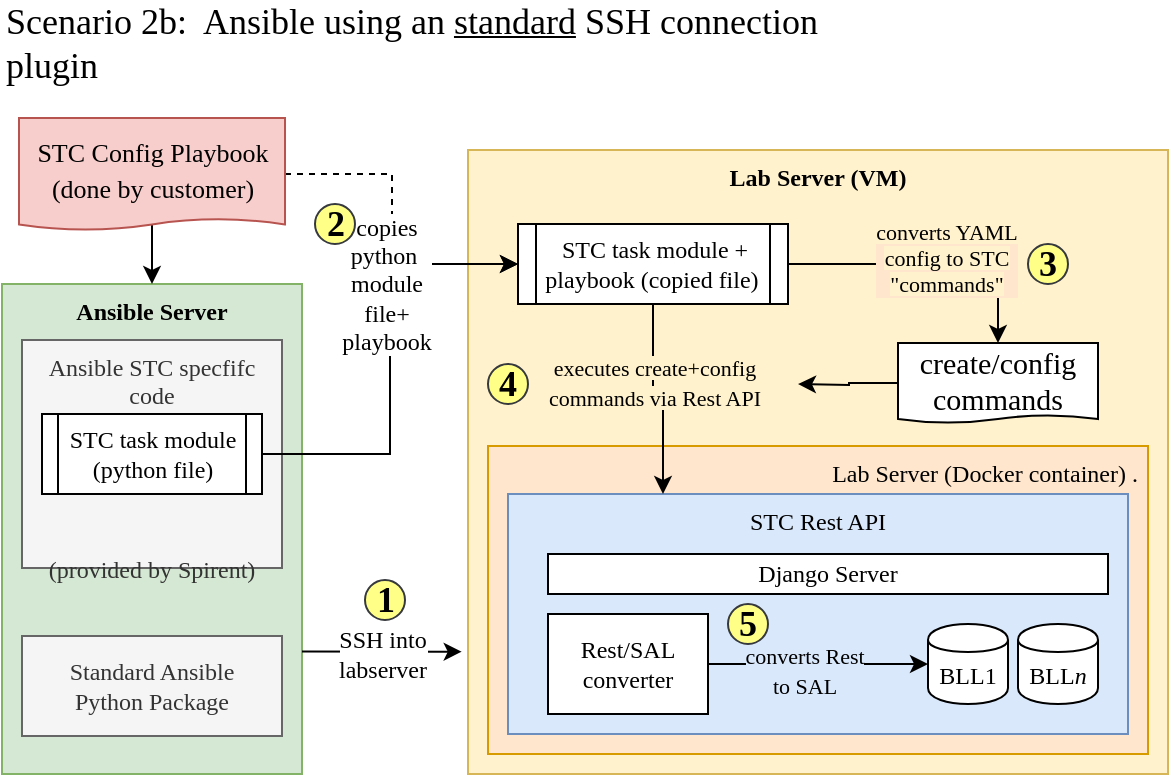 <mxfile version="12.3.2" type="device" pages="1"><diagram id="XzhYiWOEldqQagpNU7_T" name="STC-LC Connection"><mxGraphModel dx="786" dy="580" grid="0" gridSize="10" guides="1" tooltips="1" connect="1" arrows="1" fold="1" page="1" pageScale="1" pageWidth="850" pageHeight="1100" math="0" shadow="0"><root><mxCell id="0"/><mxCell id="1" parent="0"/><mxCell id="nt_5Sm_qj7w8vbCwojzN-1" value="Ansible Server" style="rounded=0;whiteSpace=wrap;html=1;horizontal=1;verticalAlign=top;fillColor=#d5e8d4;strokeColor=#82b366;fontStyle=1;fontFamily=Avenir Next Condensed;" vertex="1" parent="1"><mxGeometry x="157" y="305" width="150" height="245" as="geometry"/></mxCell><mxCell id="nt_5Sm_qj7w8vbCwojzN-17" value="Ansible STC specfifc code&lt;br&gt;&lt;br&gt;&lt;br&gt;&lt;br&gt;&lt;br&gt;&lt;br&gt;(provided by Spirent)" style="whiteSpace=wrap;html=1;fillColor=#f5f5f5;strokeColor=#666666;fontColor=#333333;fontFamily=Avenir Next Condensed;verticalAlign=top;" vertex="1" parent="1"><mxGeometry x="167" y="333" width="130" height="114" as="geometry"/></mxCell><mxCell id="nt_5Sm_qj7w8vbCwojzN-4" value="&lt;b&gt;Lab Server (VM)&lt;/b&gt;" style="rounded=0;whiteSpace=wrap;html=1;verticalAlign=top;fillColor=#fff2cc;strokeColor=#d6b656;fontFamily=Avenir Next Condensed;" vertex="1" parent="1"><mxGeometry x="390" y="238" width="350" height="312" as="geometry"/></mxCell><mxCell id="nt_5Sm_qj7w8vbCwojzN-2" value="Lab Server (Docker container) .&amp;nbsp;" style="rounded=0;whiteSpace=wrap;html=1;verticalAlign=top;fillColor=#ffe6cc;strokeColor=#d79b00;fontFamily=Avenir Next Condensed;align=right;" vertex="1" parent="1"><mxGeometry x="400" y="386" width="330" height="154" as="geometry"/></mxCell><mxCell id="nt_5Sm_qj7w8vbCwojzN-3" value="STC Rest API" style="rounded=0;whiteSpace=wrap;html=1;horizontal=1;verticalAlign=top;fillColor=#dae8fc;strokeColor=#6c8ebf;fontFamily=Avenir Next Condensed;" vertex="1" parent="1"><mxGeometry x="410" y="410" width="310" height="120" as="geometry"/></mxCell><mxCell id="nt_5Sm_qj7w8vbCwojzN-5" value="BLL1" style="shape=cylinder;whiteSpace=wrap;html=1;boundedLbl=1;backgroundOutline=1;fontFamily=Avenir Next Condensed;" vertex="1" parent="1"><mxGeometry x="620" y="475" width="40" height="40" as="geometry"/></mxCell><mxCell id="nt_5Sm_qj7w8vbCwojzN-7" value="BLL&lt;i&gt;n&lt;/i&gt;" style="shape=cylinder;whiteSpace=wrap;html=1;boundedLbl=1;backgroundOutline=1;fontFamily=Avenir Next Condensed;" vertex="1" parent="1"><mxGeometry x="665" y="475" width="40" height="40" as="geometry"/></mxCell><mxCell id="nt_5Sm_qj7w8vbCwojzN-8" value="Django Server" style="rounded=0;whiteSpace=wrap;html=1;fontFamily=Avenir Next Condensed;" vertex="1" parent="1"><mxGeometry x="430" y="440" width="280" height="20" as="geometry"/></mxCell><mxCell id="nt_5Sm_qj7w8vbCwojzN-30" style="edgeStyle=orthogonalEdgeStyle;rounded=0;orthogonalLoop=1;jettySize=auto;html=1;exitX=1;exitY=0.5;exitDx=0;exitDy=0;entryX=0;entryY=0.5;entryDx=0;entryDy=0;labelBackgroundColor=none;fontFamily=Avenir Next;fontSize=12;" edge="1" parent="1" source="nt_5Sm_qj7w8vbCwojzN-10" target="nt_5Sm_qj7w8vbCwojzN-5"><mxGeometry relative="1" as="geometry"/></mxCell><mxCell id="nt_5Sm_qj7w8vbCwojzN-31" value="&lt;font style=&quot;font-size: 11px;&quot;&gt;converts Rest &lt;br&gt;to SAL&lt;/font&gt;" style="text;html=1;align=center;verticalAlign=middle;resizable=0;points=[];;labelBackgroundColor=#DAE8FC;fontSize=12;fontFamily=Avenir Next;" vertex="1" connectable="0" parent="nt_5Sm_qj7w8vbCwojzN-30"><mxGeometry x="-0.133" y="-3" relative="1" as="geometry"><mxPoint as="offset"/></mxGeometry></mxCell><mxCell id="nt_5Sm_qj7w8vbCwojzN-10" value="Rest/SAL converter" style="rounded=0;whiteSpace=wrap;html=1;fontFamily=Avenir Next Condensed;" vertex="1" parent="1"><mxGeometry x="430" y="470" width="80" height="50" as="geometry"/></mxCell><mxCell id="nt_5Sm_qj7w8vbCwojzN-18" style="edgeStyle=orthogonalEdgeStyle;rounded=0;orthogonalLoop=1;jettySize=auto;html=1;exitX=0.53;exitY=0.929;exitDx=0;exitDy=0;entryX=0.5;entryY=0;entryDx=0;entryDy=0;fontFamily=Avenir Next Condensed;exitPerimeter=0;" edge="1" parent="1" source="nt_5Sm_qj7w8vbCwojzN-11" target="nt_5Sm_qj7w8vbCwojzN-1"><mxGeometry relative="1" as="geometry"/></mxCell><mxCell id="nt_5Sm_qj7w8vbCwojzN-59" style="edgeStyle=orthogonalEdgeStyle;rounded=0;orthogonalLoop=1;jettySize=auto;html=1;exitX=1;exitY=0.5;exitDx=0;exitDy=0;entryX=0;entryY=0.5;entryDx=0;entryDy=0;labelBackgroundColor=none;fontFamily=Avenir Next Condensed;fontSize=18;dashed=1;" edge="1" parent="1" source="nt_5Sm_qj7w8vbCwojzN-11" target="nt_5Sm_qj7w8vbCwojzN-16"><mxGeometry relative="1" as="geometry"><Array as="points"><mxPoint x="352" y="250"/><mxPoint x="352" y="295"/></Array></mxGeometry></mxCell><mxCell id="nt_5Sm_qj7w8vbCwojzN-11" value="&lt;font style=&quot;font-size: 13px&quot;&gt;STC Config Playbook&lt;br&gt;(done by customer)&lt;/font&gt;" style="shape=document;whiteSpace=wrap;html=1;boundedLbl=1;horizontal=1;size=0.1;fontFamily=Avenir Next Condensed;fontSize=15;fillColor=#f8cecc;strokeColor=#b85450;" vertex="1" parent="1"><mxGeometry x="165.5" y="222" width="133" height="56" as="geometry"/></mxCell><mxCell id="nt_5Sm_qj7w8vbCwojzN-12" value="Standard Ansible &lt;br&gt;Python Package" style="whiteSpace=wrap;html=1;fillColor=#f5f5f5;strokeColor=#666666;fontColor=#333333;fontFamily=Avenir Next Condensed;" vertex="1" parent="1"><mxGeometry x="167" y="481" width="130" height="50" as="geometry"/></mxCell><mxCell id="nt_5Sm_qj7w8vbCwojzN-21" style="edgeStyle=orthogonalEdgeStyle;rounded=0;orthogonalLoop=1;jettySize=auto;html=1;exitX=1;exitY=0.5;exitDx=0;exitDy=0;entryX=0;entryY=0.5;entryDx=0;entryDy=0;fontFamily=Avenir Next Condensed;fontSize=12;" edge="1" parent="1" source="nt_5Sm_qj7w8vbCwojzN-13" target="nt_5Sm_qj7w8vbCwojzN-16"><mxGeometry relative="1" as="geometry"/></mxCell><mxCell id="nt_5Sm_qj7w8vbCwojzN-22" value="copies &lt;br&gt;python&amp;nbsp;&lt;br&gt;module &lt;br&gt;file+&lt;br&gt;playbook" style="text;html=1;align=center;verticalAlign=middle;resizable=0;points=[];;labelBackgroundColor=#ffffff;fontSize=12;fontFamily=Avenir Next Condensed;" vertex="1" connectable="0" parent="nt_5Sm_qj7w8vbCwojzN-21"><mxGeometry x="-0.1" y="-1" relative="1" as="geometry"><mxPoint x="-3.5" y="-49" as="offset"/></mxGeometry></mxCell><mxCell id="nt_5Sm_qj7w8vbCwojzN-13" value="STC task module (python file)" style="shape=process;whiteSpace=wrap;html=1;backgroundOutline=1;size=0.069;fontFamily=Avenir Next Condensed;" vertex="1" parent="1"><mxGeometry x="177" y="370" width="110" height="40" as="geometry"/></mxCell><mxCell id="nt_5Sm_qj7w8vbCwojzN-19" style="edgeStyle=orthogonalEdgeStyle;rounded=0;orthogonalLoop=1;jettySize=auto;html=1;exitX=1;exitY=0.75;exitDx=0;exitDy=0;entryX=-0.009;entryY=0.804;entryDx=0;entryDy=0;fontFamily=Avenir Next Condensed;fontSize=15;entryPerimeter=0;" edge="1" parent="1" source="nt_5Sm_qj7w8vbCwojzN-1" target="nt_5Sm_qj7w8vbCwojzN-4"><mxGeometry relative="1" as="geometry"><mxPoint x="280" y="395" as="sourcePoint"/></mxGeometry></mxCell><mxCell id="nt_5Sm_qj7w8vbCwojzN-20" value="SSH into&lt;br&gt;labserver" style="text;html=1;align=center;verticalAlign=middle;resizable=0;points=[];;labelBackgroundColor=#ffffff;fontSize=12;fontFamily=Avenir Next Condensed;" vertex="1" connectable="0" parent="nt_5Sm_qj7w8vbCwojzN-19"><mxGeometry y="-1" relative="1" as="geometry"><mxPoint as="offset"/></mxGeometry></mxCell><mxCell id="nt_5Sm_qj7w8vbCwojzN-26" value="&lt;span style=&quot;font-size: 11px ; background-color: rgb(255 , 242 , 204)&quot;&gt;executes create+config &lt;br&gt;commands via Rest API&lt;/span&gt;" style="edgeStyle=orthogonalEdgeStyle;rounded=0;orthogonalLoop=1;jettySize=auto;html=1;exitX=0.5;exitY=1;exitDx=0;exitDy=0;entryX=0.25;entryY=0;entryDx=0;entryDy=0;fontFamily=Avenir Next;fontSize=12;labelBackgroundColor=none;" edge="1" parent="1" source="nt_5Sm_qj7w8vbCwojzN-16" target="nt_5Sm_qj7w8vbCwojzN-3"><mxGeometry x="-0.219" relative="1" as="geometry"><mxPoint as="offset"/></mxGeometry></mxCell><mxCell id="nt_5Sm_qj7w8vbCwojzN-37" style="edgeStyle=orthogonalEdgeStyle;rounded=0;orthogonalLoop=1;jettySize=auto;html=1;exitX=1;exitY=0.5;exitDx=0;exitDy=0;entryX=0.5;entryY=0;entryDx=0;entryDy=0;labelBackgroundColor=none;fontFamily=Avenir Next;fontSize=12;" edge="1" parent="1" source="nt_5Sm_qj7w8vbCwojzN-16" target="nt_5Sm_qj7w8vbCwojzN-36"><mxGeometry relative="1" as="geometry"/></mxCell><mxCell id="nt_5Sm_qj7w8vbCwojzN-43" value="&lt;span style=&quot;background-color: rgb(255 , 242 , 204)&quot;&gt;converts YAML &lt;br&gt;config to STC &lt;br&gt;&quot;commands&quot;&lt;/span&gt;" style="text;html=1;align=center;verticalAlign=middle;resizable=0;points=[];;labelBackgroundColor=#FFE6CC;fontSize=11;fontFamily=Avenir Next;" vertex="1" connectable="0" parent="nt_5Sm_qj7w8vbCwojzN-37"><mxGeometry x="0.082" y="3" relative="1" as="geometry"><mxPoint x="1" as="offset"/></mxGeometry></mxCell><mxCell id="nt_5Sm_qj7w8vbCwojzN-16" value="STC task module + playbook (copied file)&amp;nbsp;" style="shape=process;whiteSpace=wrap;html=1;backgroundOutline=1;size=0.069;fontFamily=Avenir Next Condensed;" vertex="1" parent="1"><mxGeometry x="415" y="275" width="135" height="40" as="geometry"/></mxCell><mxCell id="nt_5Sm_qj7w8vbCwojzN-23" value="1" style="ellipse;whiteSpace=wrap;html=1;fontFamily=Avenir Next;fontSize=18;fontStyle=1;fillColor=#ffff88;strokeColor=#36393d;" vertex="1" parent="1"><mxGeometry x="338.5" y="453" width="20" height="20" as="geometry"/></mxCell><mxCell id="nt_5Sm_qj7w8vbCwojzN-25" value="2" style="ellipse;whiteSpace=wrap;html=1;fontFamily=Avenir Next;fontSize=18;fontStyle=1;fillColor=#ffff88;strokeColor=#36393d;" vertex="1" parent="1"><mxGeometry x="313.5" y="265" width="20" height="20" as="geometry"/></mxCell><mxCell id="nt_5Sm_qj7w8vbCwojzN-27" value="3" style="ellipse;whiteSpace=wrap;html=1;fontFamily=Avenir Next;fontSize=18;fontStyle=1;fillColor=#ffff88;strokeColor=#36393d;" vertex="1" parent="1"><mxGeometry x="670" y="285" width="20" height="20" as="geometry"/></mxCell><mxCell id="nt_5Sm_qj7w8vbCwojzN-33" value="5" style="ellipse;whiteSpace=wrap;html=1;fontFamily=Avenir Next;fontSize=18;fontStyle=1;fillColor=#ffff88;strokeColor=#36393d;" vertex="1" parent="1"><mxGeometry x="520" y="465" width="20" height="20" as="geometry"/></mxCell><mxCell id="nt_5Sm_qj7w8vbCwojzN-47" style="edgeStyle=orthogonalEdgeStyle;rounded=0;orthogonalLoop=1;jettySize=auto;html=1;exitX=0;exitY=0.5;exitDx=0;exitDy=0;labelBackgroundColor=none;fontFamily=Avenir Next;fontSize=11;" edge="1" parent="1" source="nt_5Sm_qj7w8vbCwojzN-36"><mxGeometry relative="1" as="geometry"><mxPoint x="555" y="355" as="targetPoint"/></mxGeometry></mxCell><mxCell id="nt_5Sm_qj7w8vbCwojzN-36" value="create/config commands" style="shape=document;whiteSpace=wrap;html=1;boundedLbl=1;horizontal=1;size=0.1;fontFamily=Avenir Next Condensed;fontSize=15;" vertex="1" parent="1"><mxGeometry x="605" y="334.5" width="100" height="40" as="geometry"/></mxCell><mxCell id="nt_5Sm_qj7w8vbCwojzN-50" value="4" style="ellipse;whiteSpace=wrap;html=1;fontFamily=Avenir Next;fontSize=18;fontStyle=1;fillColor=#ffff88;strokeColor=#36393d;" vertex="1" parent="1"><mxGeometry x="400" y="345" width="20" height="20" as="geometry"/></mxCell><mxCell id="nt_5Sm_qj7w8vbCwojzN-55" value="&lt;span style=&quot;font-weight: normal ; font-size: 18px&quot;&gt;Scenario 2b:&amp;nbsp; Ansible using an &lt;u&gt;standard&lt;/u&gt; SSH connection plugin&amp;nbsp;&lt;/span&gt;" style="text;html=1;strokeColor=none;fillColor=none;align=left;verticalAlign=middle;whiteSpace=wrap;rounded=0;labelBackgroundColor=none;fontFamily=Avenir Next Condensed;fontSize=18;fontStyle=1" vertex="1" parent="1"><mxGeometry x="157" y="175" width="419" height="20" as="geometry"/></mxCell></root></mxGraphModel></diagram></mxfile>